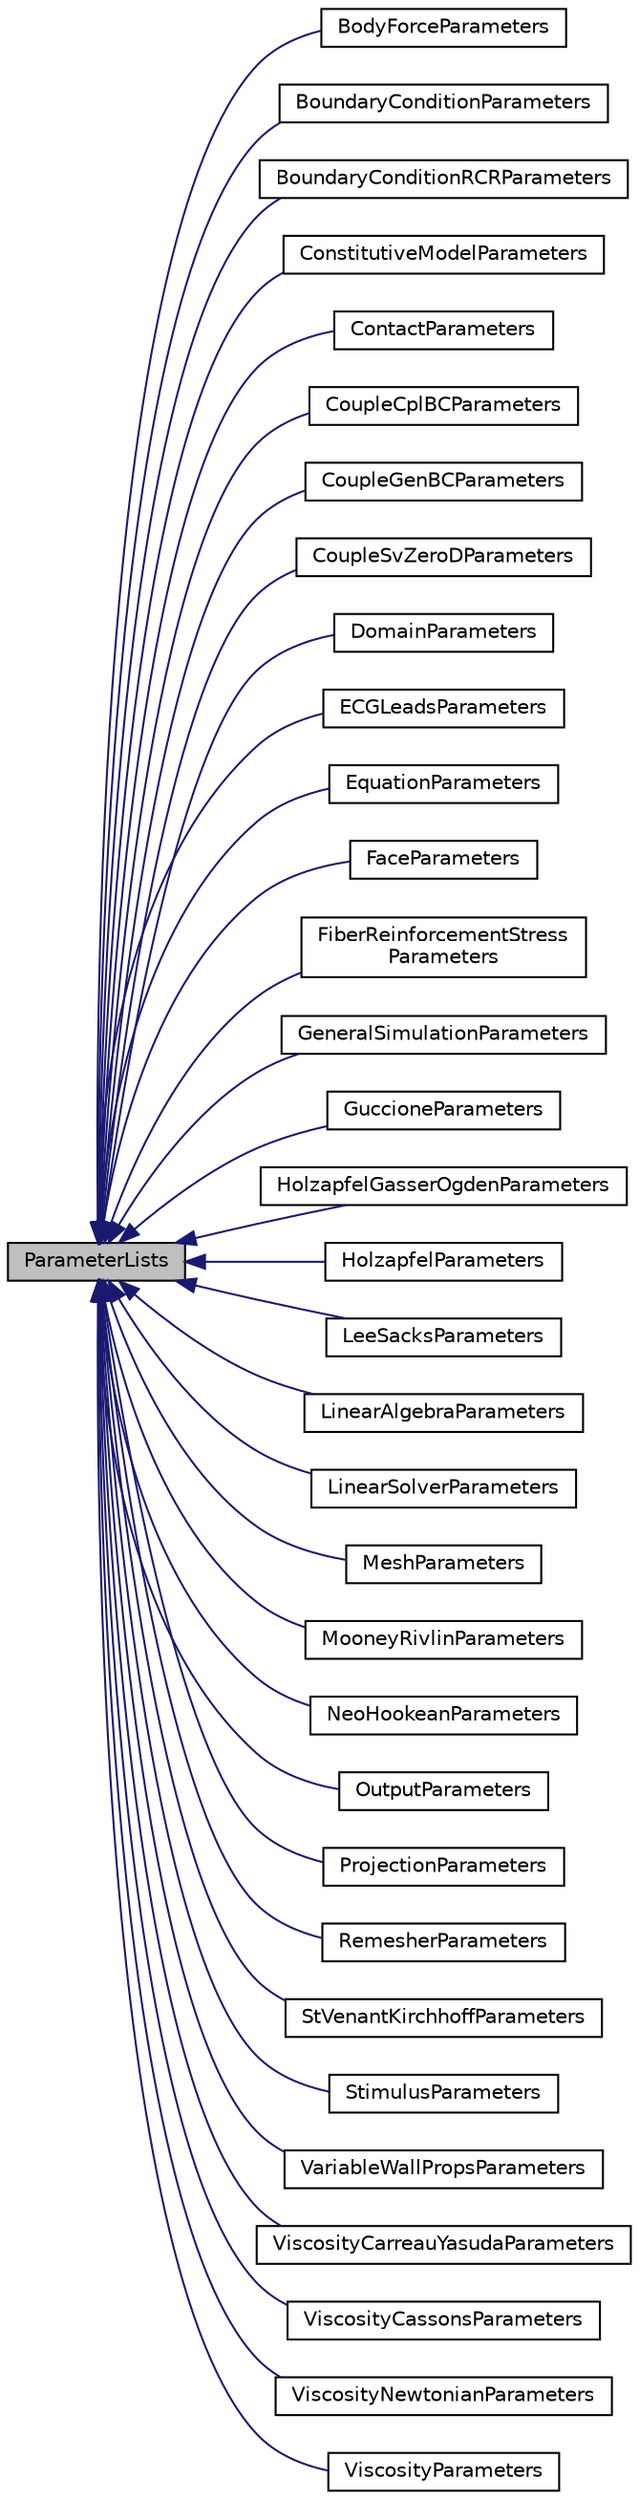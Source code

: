 digraph "ParameterLists"
{
 // LATEX_PDF_SIZE
  edge [fontname="Helvetica",fontsize="10",labelfontname="Helvetica",labelfontsize="10"];
  node [fontname="Helvetica",fontsize="10",shape=record];
  rankdir="LR";
  Node1 [label="ParameterLists",height=0.2,width=0.4,color="black", fillcolor="grey75", style="filled", fontcolor="black",tooltip="Defines parameter name and value, and stores them in maps for settng values from XML."];
  Node1 -> Node2 [dir="back",color="midnightblue",fontsize="10",style="solid",fontname="Helvetica"];
  Node2 [label="BodyForceParameters",height=0.2,width=0.4,color="black", fillcolor="white", style="filled",URL="$class_body_force_parameters.html",tooltip="Body force over a mesh using the \"Add_BF\" command."];
  Node1 -> Node3 [dir="back",color="midnightblue",fontsize="10",style="solid",fontname="Helvetica"];
  Node3 [label="BoundaryConditionParameters",height=0.2,width=0.4,color="black", fillcolor="white", style="filled",URL="$class_boundary_condition_parameters.html",tooltip="The BoundaryConditionParameters stores paramaters for various type of boundary conditions under the A..."];
  Node1 -> Node4 [dir="back",color="midnightblue",fontsize="10",style="solid",fontname="Helvetica"];
  Node4 [label="BoundaryConditionRCRParameters",height=0.2,width=0.4,color="black", fillcolor="white", style="filled",URL="$class_boundary_condition_r_c_r_parameters.html",tooltip="RCR values for Neumann BC type."];
  Node1 -> Node5 [dir="back",color="midnightblue",fontsize="10",style="solid",fontname="Helvetica"];
  Node5 [label="ConstitutiveModelParameters",height=0.2,width=0.4,color="black", fillcolor="white", style="filled",URL="$class_constitutive_model_parameters.html",tooltip="The ConstitutiveModelParameters class store parameters for various constitutive models."];
  Node1 -> Node6 [dir="back",color="midnightblue",fontsize="10",style="solid",fontname="Helvetica"];
  Node6 [label="ContactParameters",height=0.2,width=0.4,color="black", fillcolor="white", style="filled",URL="$class_contact_parameters.html",tooltip="The ContactParameters class stores parameters for the 'Contact'' XML element used to specify paramete..."];
  Node1 -> Node7 [dir="back",color="midnightblue",fontsize="10",style="solid",fontname="Helvetica"];
  Node7 [label="CoupleCplBCParameters",height=0.2,width=0.4,color="black", fillcolor="white", style="filled",URL="$class_couple_cpl_b_c_parameters.html",tooltip="Couple to reduced-order models."];
  Node1 -> Node8 [dir="back",color="midnightblue",fontsize="10",style="solid",fontname="Helvetica"];
  Node8 [label="CoupleGenBCParameters",height=0.2,width=0.4,color="black", fillcolor="white", style="filled",URL="$class_couple_gen_b_c_parameters.html",tooltip="Coupling to GenBC."];
  Node1 -> Node9 [dir="back",color="midnightblue",fontsize="10",style="solid",fontname="Helvetica"];
  Node9 [label="CoupleSvZeroDParameters",height=0.2,width=0.4,color="black", fillcolor="white", style="filled",URL="$class_couple_sv_zero_d_parameters.html",tooltip=" "];
  Node1 -> Node10 [dir="back",color="midnightblue",fontsize="10",style="solid",fontname="Helvetica"];
  Node10 [label="DomainParameters",height=0.2,width=0.4,color="black", fillcolor="white", style="filled",URL="$class_domain_parameters.html",tooltip="The DomainParameters class stores parameters for the XML 'Domain' element to specify properties for s..."];
  Node1 -> Node11 [dir="back",color="midnightblue",fontsize="10",style="solid",fontname="Helvetica"];
  Node11 [label="ECGLeadsParameters",height=0.2,width=0.4,color="black", fillcolor="white", style="filled",URL="$class_e_c_g_leads_parameters.html",tooltip=" "];
  Node1 -> Node12 [dir="back",color="midnightblue",fontsize="10",style="solid",fontname="Helvetica"];
  Node12 [label="EquationParameters",height=0.2,width=0.4,color="black", fillcolor="white", style="filled",URL="$class_equation_parameters.html",tooltip="The EquationParameters class stores parameters for the 'Add_equation' XML element used to specify an ..."];
  Node1 -> Node13 [dir="back",color="midnightblue",fontsize="10",style="solid",fontname="Helvetica"];
  Node13 [label="FaceParameters",height=0.2,width=0.4,color="black", fillcolor="white", style="filled",URL="$class_face_parameters.html",tooltip="The FaceParameters class is used to store parameters for the 'Add_face' XML element."];
  Node1 -> Node14 [dir="back",color="midnightblue",fontsize="10",style="solid",fontname="Helvetica"];
  Node14 [label="FiberReinforcementStress\lParameters",height=0.2,width=0.4,color="black", fillcolor="white", style="filled",URL="$class_fiber_reinforcement_stress_parameters.html",tooltip="The FiberReinforcementStressParameters class stores fiber reinforcement stress parameters for the 'Fi..."];
  Node1 -> Node15 [dir="back",color="midnightblue",fontsize="10",style="solid",fontname="Helvetica"];
  Node15 [label="GeneralSimulationParameters",height=0.2,width=0.4,color="black", fillcolor="white", style="filled",URL="$class_general_simulation_parameters.html",tooltip="The GeneralSimulationParameters class stores paramaters for the 'GeneralSimulationParameters' XML ele..."];
  Node1 -> Node16 [dir="back",color="midnightblue",fontsize="10",style="solid",fontname="Helvetica"];
  Node16 [label="GuccioneParameters",height=0.2,width=0.4,color="black", fillcolor="white", style="filled",URL="$class_guccione_parameters.html",tooltip=" "];
  Node1 -> Node17 [dir="back",color="midnightblue",fontsize="10",style="solid",fontname="Helvetica"];
  Node17 [label="HolzapfelGasserOgdenParameters",height=0.2,width=0.4,color="black", fillcolor="white", style="filled",URL="$class_holzapfel_gasser_ogden_parameters.html",tooltip=" "];
  Node1 -> Node18 [dir="back",color="midnightblue",fontsize="10",style="solid",fontname="Helvetica"];
  Node18 [label="HolzapfelParameters",height=0.2,width=0.4,color="black", fillcolor="white", style="filled",URL="$class_holzapfel_parameters.html",tooltip=" "];
  Node1 -> Node19 [dir="back",color="midnightblue",fontsize="10",style="solid",fontname="Helvetica"];
  Node19 [label="LeeSacksParameters",height=0.2,width=0.4,color="black", fillcolor="white", style="filled",URL="$class_lee_sacks_parameters.html",tooltip=" "];
  Node1 -> Node20 [dir="back",color="midnightblue",fontsize="10",style="solid",fontname="Helvetica"];
  Node20 [label="LinearAlgebraParameters",height=0.2,width=0.4,color="black", fillcolor="white", style="filled",URL="$class_linear_algebra_parameters.html",tooltip="The LinearAlgebraParameters class stores parameters for the 'Linear_algebra' XML element."];
  Node1 -> Node21 [dir="back",color="midnightblue",fontsize="10",style="solid",fontname="Helvetica"];
  Node21 [label="LinearSolverParameters",height=0.2,width=0.4,color="black", fillcolor="white", style="filled",URL="$class_linear_solver_parameters.html",tooltip="The LinearSolverParameters class stores parameters for the 'LS' XML element."];
  Node1 -> Node22 [dir="back",color="midnightblue",fontsize="10",style="solid",fontname="Helvetica"];
  Node22 [label="MeshParameters",height=0.2,width=0.4,color="black", fillcolor="white", style="filled",URL="$class_mesh_parameters.html",tooltip="The MeshParameters class is used to store paramaters for the 'Add_mesh' XML element."];
  Node1 -> Node23 [dir="back",color="midnightblue",fontsize="10",style="solid",fontname="Helvetica"];
  Node23 [label="MooneyRivlinParameters",height=0.2,width=0.4,color="black", fillcolor="white", style="filled",URL="$class_mooney_rivlin_parameters.html",tooltip=" "];
  Node1 -> Node24 [dir="back",color="midnightblue",fontsize="10",style="solid",fontname="Helvetica"];
  Node24 [label="NeoHookeanParameters",height=0.2,width=0.4,color="black", fillcolor="white", style="filled",URL="$class_neo_hookean_parameters.html",tooltip=" "];
  Node1 -> Node25 [dir="back",color="midnightblue",fontsize="10",style="solid",fontname="Helvetica"];
  Node25 [label="OutputParameters",height=0.2,width=0.4,color="black", fillcolor="white", style="filled",URL="$class_output_parameters.html",tooltip="The OutputParameters class stores parameters for the Output XML element under Add_equation."];
  Node1 -> Node26 [dir="back",color="midnightblue",fontsize="10",style="solid",fontname="Helvetica"];
  Node26 [label="ProjectionParameters",height=0.2,width=0.4,color="black", fillcolor="white", style="filled",URL="$class_projection_parameters.html",tooltip="The ProjectionParameters class stores parameters for the 'Add_projection' XML element used for fluid-..."];
  Node1 -> Node27 [dir="back",color="midnightblue",fontsize="10",style="solid",fontname="Helvetica"];
  Node27 [label="RemesherParameters",height=0.2,width=0.4,color="black", fillcolor="white", style="filled",URL="$class_remesher_parameters.html",tooltip="The RemesherParameters class stores parameters for the 'Remesher' XML element used for remeshing."];
  Node1 -> Node28 [dir="back",color="midnightblue",fontsize="10",style="solid",fontname="Helvetica"];
  Node28 [label="StVenantKirchhoffParameters",height=0.2,width=0.4,color="black", fillcolor="white", style="filled",URL="$class_st_venant_kirchhoff_parameters.html",tooltip=" "];
  Node1 -> Node29 [dir="back",color="midnightblue",fontsize="10",style="solid",fontname="Helvetica"];
  Node29 [label="StimulusParameters",height=0.2,width=0.4,color="black", fillcolor="white", style="filled",URL="$class_stimulus_parameters.html",tooltip="The StimulusParameters class stores parameters for 'Stimulus' XML element used to parameters for pace..."];
  Node1 -> Node30 [dir="back",color="midnightblue",fontsize="10",style="solid",fontname="Helvetica"];
  Node30 [label="VariableWallPropsParameters",height=0.2,width=0.4,color="black", fillcolor="white", style="filled",URL="$class_variable_wall_props_parameters.html",tooltip="The VariableWallPropsParameters class stores parameters for variable wall properties for the CMM equa..."];
  Node1 -> Node31 [dir="back",color="midnightblue",fontsize="10",style="solid",fontname="Helvetica"];
  Node31 [label="ViscosityCarreauYasudaParameters",height=0.2,width=0.4,color="black", fillcolor="white", style="filled",URL="$class_viscosity_carreau_yasuda_parameters.html",tooltip=" "];
  Node1 -> Node32 [dir="back",color="midnightblue",fontsize="10",style="solid",fontname="Helvetica"];
  Node32 [label="ViscosityCassonsParameters",height=0.2,width=0.4,color="black", fillcolor="white", style="filled",URL="$class_viscosity_cassons_parameters.html",tooltip=" "];
  Node1 -> Node33 [dir="back",color="midnightblue",fontsize="10",style="solid",fontname="Helvetica"];
  Node33 [label="ViscosityNewtonianParameters",height=0.2,width=0.4,color="black", fillcolor="white", style="filled",URL="$class_viscosity_newtonian_parameters.html",tooltip=" "];
  Node1 -> Node34 [dir="back",color="midnightblue",fontsize="10",style="solid",fontname="Helvetica"];
  Node34 [label="ViscosityParameters",height=0.2,width=0.4,color="black", fillcolor="white", style="filled",URL="$class_viscosity_parameters.html",tooltip=" "];
}
